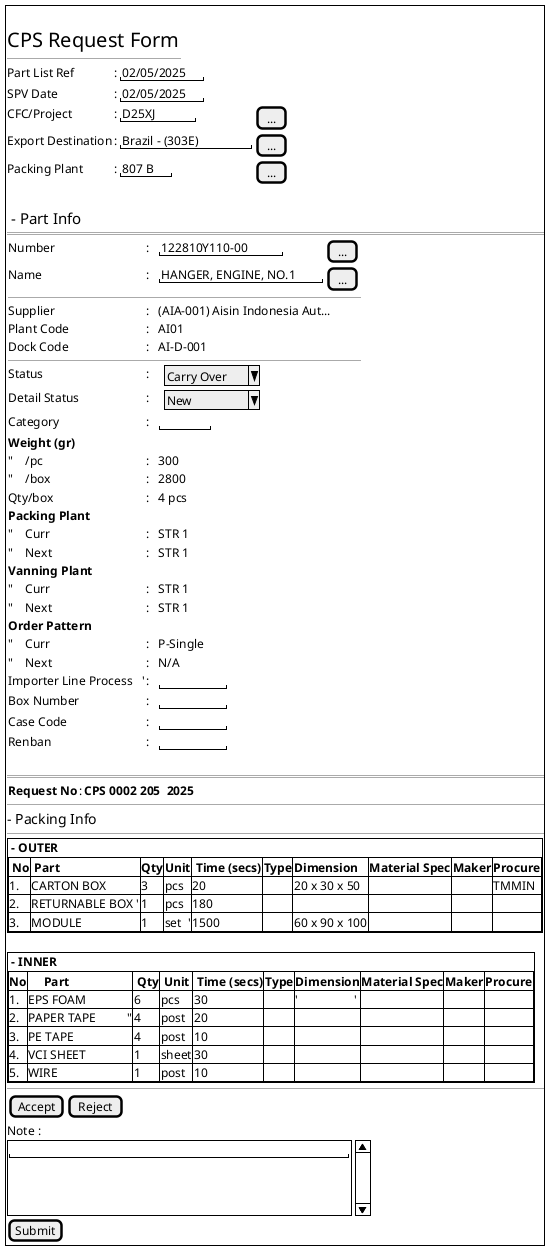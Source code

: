@startuml
'when expanding
@startsalt
{+
  'header 
  {
    .
    <size:20>CPS Request Form
    --
  }

  'master
  {
    Part List Ref    |:| "02/05/2025"|.|*
    SPV Date         |:| "02/05/2025"|.|*
    CFC/Project      |:| "  D25XJ  " | [...]|*
    Export Destination|:| "Brazil - (303E) " |[...]|*
    Packing Plant    |:| "807 B " |[...]|*
  }
  
  'detail
  { 
    . 
    <size: 15> - Part Info
    ==
  {
    Number |:| " 122810Y110-00 " | [...]|*
    Name   |:| "HANGER, ENGINE, NO.1" | [...]|*
    --|--|--|--|*
    Supplier |:| (AIA-001) Aisin Indonesia Aut...|*
    Plant Code |:| AI01|*
    Dock Code |:| AI-D-001|*
    --|--|--|--|*
    Status |:| {.| ^Carry Over^ }|*
    Detail Status |:| {.| ^New       ^ }|*
    Category |:| "      "|*
    <b>Weight (gr)
      |"    /pc  |:| 300|*
      |"    /box |:| 2800|*
    Qty/box |:| 4 pcs 
    <b>Packing Plant
      |"    Curr  |:| STR 1|*
      |"    Next  |:| STR 1|*
    <b>Vanning Plant
      |"    Curr  |:| STR 1|*
      |"    Next |:| STR 1|*
    <b>Order Pattern  
      |"    Curr  |:| P-Single|*
      |"    Next |:| N/A|*      
    Importer Line Process   '|:| "        "|*
    Box Number  |:| "        "|*
    Case Code  |:| "        "|*
    Renban  |:| "        "|*
  }
  .
  ==
  {
    <b>Request No |:| <b>CPS 0002 205  2025| |*
  }
  --
  <size:14>- Packing Info
  --
  {+
    <b> - OUTER
    {#
      <b> No|<b> Part         |<b>Qty|<b>Unit|<b> Time (secs)|<b>Type|<b>Dimension|<b>Material Spec|<b>Maker   |<b>Procure  |*
      1.    | CARTON BOX      | 3    | pcs   | 20               | .     | 20 x 30 x 50 | .              | .         | TMMIN      |*
      2.    | RETURNABLE BOX '| 1    | pcs   | 180              | .     | .            | .              | .         | .          |*
      3.    | MODULE          | 1    | set  '| 1500             | .     | 60 x 90 x 100| .              | .         | .          |*
    }
  }
  .

  {+
    <b> - INNER
    {#
      <b>No |<b>     Part         |<b> Qty |<b> Unit |<b> Time (secs)|<b>Type|<b>Dimension|<b>Material Spec|<b>Maker|<b>Procure|*
      1. |  EPS FOAM              |  6     | pcs     | 30              | . |  '                  ' | . | . | . |*
      2. |  PAPER TAPE          " |  4     | post    | 20              | . | . | . | . | . |*
      3. |  PE TAPE               |  4     | post    | 10              | . | . | . | . | . |*
      4. |  VCI SHEET             |  1     | sheet   | 30              | . | . | . | . | . |*
      5. |  WIRE                  |  1     | post    | 10              | . | . | . | . | . |*
    }
  }
  --
  {
  [Accept] | [Reject]|*
  }
  Note :  
  {SI
    "                                          "
    .
    .
    .  
  }
  [Submit]|*
  }
  'end detail
}
@endsalt
@enduml
